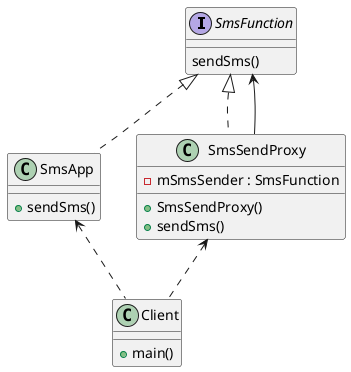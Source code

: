 @startuml
interface SmsFunction{
    sendSms()
}
class SmsApp{
    +sendSms()
}
class SmsSendProxy {
    - mSmsSender : SmsFunction
    +SmsSendProxy()
    +sendSms()
}
class Client{
    +main()
}

SmsFunction <|.. SmsApp
SmsFunction <|.. SmsSendProxy
SmsFunction <-- SmsSendProxy
SmsApp <.. Client
SmsSendProxy <.. Client
@enduml